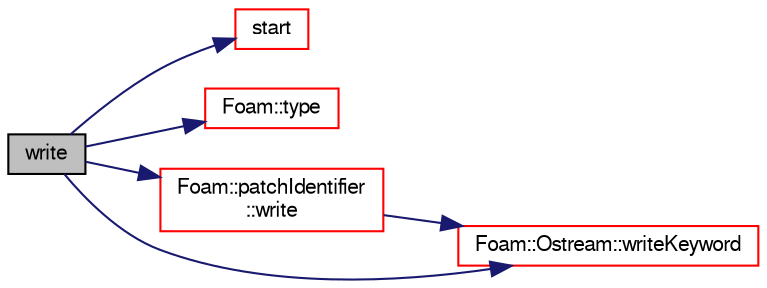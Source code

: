 digraph "write"
{
  bgcolor="transparent";
  edge [fontname="FreeSans",fontsize="10",labelfontname="FreeSans",labelfontsize="10"];
  node [fontname="FreeSans",fontsize="10",shape=record];
  rankdir="LR";
  Node5124 [label="write",height=0.2,width=0.4,color="black", fillcolor="grey75", style="filled", fontcolor="black"];
  Node5124 -> Node5125 [color="midnightblue",fontsize="10",style="solid",fontname="FreeSans"];
  Node5125 [label="start",height=0.2,width=0.4,color="red",URL="$a27478.html#a6bfd3e3abb11e98bdb4b98671cec1234",tooltip="Return start label of this patch in the polyMesh face list. "];
  Node5124 -> Node5134 [color="midnightblue",fontsize="10",style="solid",fontname="FreeSans"];
  Node5134 [label="Foam::type",height=0.2,width=0.4,color="red",URL="$a21124.html#aec48583af672626378f501eb9fc32cd1",tooltip="Return the file type: DIRECTORY or FILE. "];
  Node5124 -> Node5140 [color="midnightblue",fontsize="10",style="solid",fontname="FreeSans"];
  Node5140 [label="Foam::patchIdentifier\l::write",height=0.2,width=0.4,color="red",URL="$a27122.html#a293fdfec8bdfbd5c3913ab4c9f3454ff",tooltip="Write patchIdentifier as a dictionary. "];
  Node5140 -> Node5142 [color="midnightblue",fontsize="10",style="solid",fontname="FreeSans"];
  Node5142 [label="Foam::Ostream::writeKeyword",height=0.2,width=0.4,color="red",URL="$a26238.html#a3c58b2bb9174ea3c4a5fa58095d1290e",tooltip="Write the keyword followed by an appropriate indentation. "];
  Node5124 -> Node5142 [color="midnightblue",fontsize="10",style="solid",fontname="FreeSans"];
}
